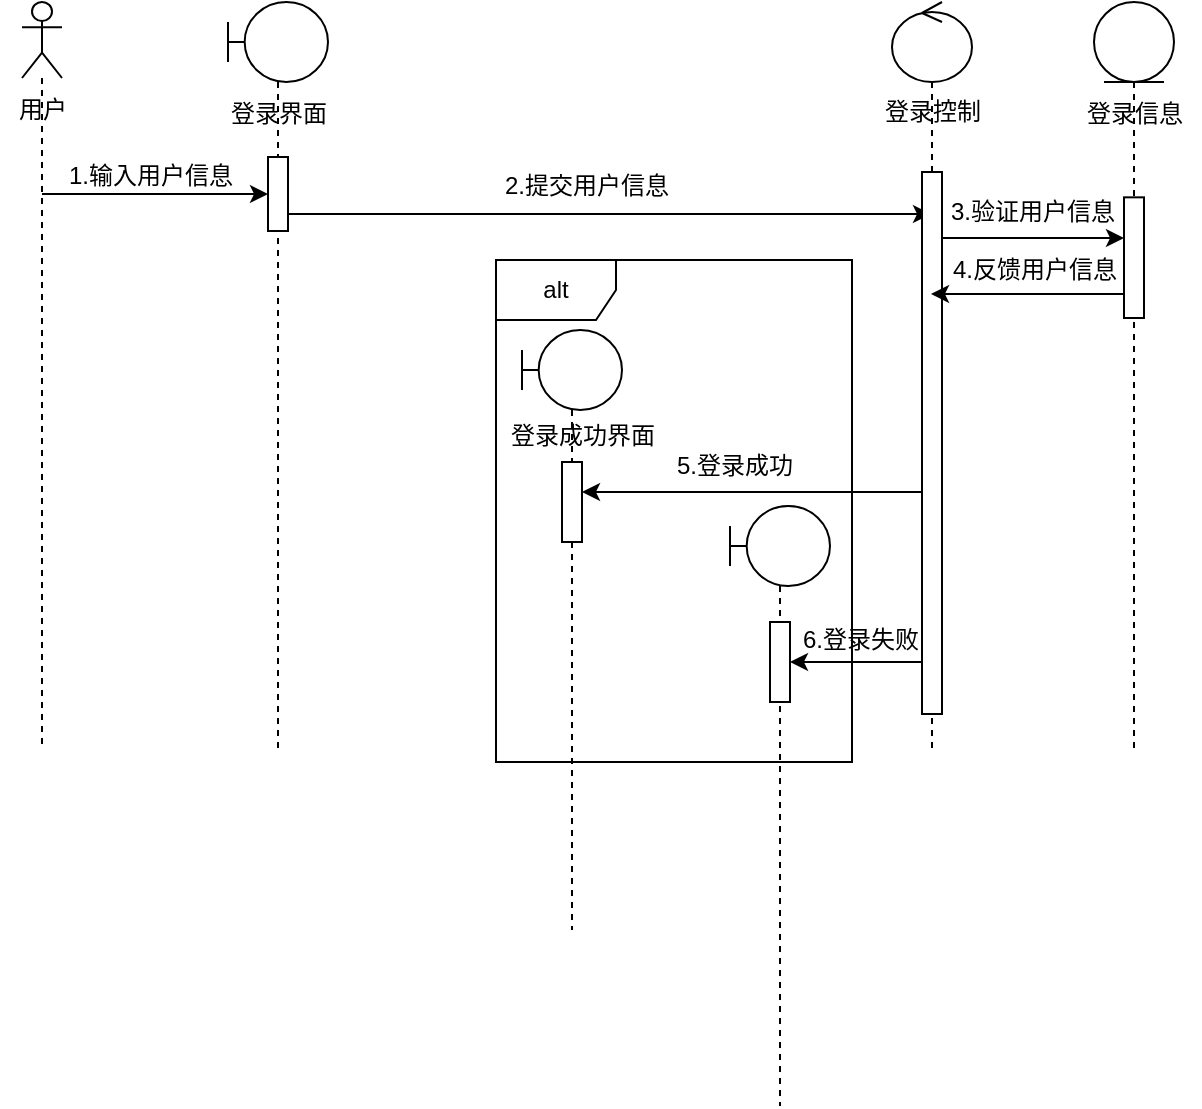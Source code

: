 <mxfile version="21.2.1" type="github" pages="5">
  <diagram name="用户登录" id="2YBvvXClWsGukQMizWep">
    <mxGraphModel dx="728" dy="478" grid="0" gridSize="10" guides="1" tooltips="1" connect="1" arrows="1" fold="1" page="1" pageScale="1" pageWidth="850" pageHeight="1100" math="0" shadow="0">
      <root>
        <mxCell id="0" />
        <mxCell id="1" parent="0" />
        <mxCell id="dIzSZJX7ksbKLv54Wyqz-13" style="edgeStyle=elbowEdgeStyle;rounded=0;orthogonalLoop=1;jettySize=auto;html=1;elbow=vertical;curved=0;" edge="1" parent="1" source="dIzSZJX7ksbKLv54Wyqz-2" target="dIzSZJX7ksbKLv54Wyqz-11">
          <mxGeometry relative="1" as="geometry">
            <mxPoint x="136.0" y="258.667" as="targetPoint" />
          </mxGeometry>
        </mxCell>
        <mxCell id="dIzSZJX7ksbKLv54Wyqz-2" value="" style="shape=umlLifeline;perimeter=lifelinePerimeter;whiteSpace=wrap;html=1;container=1;dropTarget=0;collapsible=0;recursiveResize=0;outlineConnect=0;portConstraint=eastwest;newEdgeStyle={&quot;edgeStyle&quot;:&quot;elbowEdgeStyle&quot;,&quot;elbow&quot;:&quot;vertical&quot;,&quot;curved&quot;:0,&quot;rounded&quot;:0};participant=umlActor;size=38;" vertex="1" parent="1">
          <mxGeometry x="69" y="151" width="20" height="374" as="geometry" />
        </mxCell>
        <mxCell id="dIzSZJX7ksbKLv54Wyqz-17" value="" style="edgeStyle=elbowEdgeStyle;rounded=0;orthogonalLoop=1;jettySize=auto;html=1;elbow=vertical;curved=0;" edge="1" parent="1">
          <mxGeometry relative="1" as="geometry">
            <mxPoint x="196.5" y="257" as="sourcePoint" />
            <mxPoint x="523.5" y="257" as="targetPoint" />
            <Array as="points">
              <mxPoint x="273" y="257" />
              <mxPoint x="231" y="246" />
            </Array>
          </mxGeometry>
        </mxCell>
        <mxCell id="dIzSZJX7ksbKLv54Wyqz-3" value="" style="shape=umlLifeline;perimeter=lifelinePerimeter;whiteSpace=wrap;html=1;container=1;dropTarget=0;collapsible=0;recursiveResize=0;outlineConnect=0;portConstraint=eastwest;newEdgeStyle={&quot;edgeStyle&quot;:&quot;elbowEdgeStyle&quot;,&quot;elbow&quot;:&quot;vertical&quot;,&quot;curved&quot;:0,&quot;rounded&quot;:0};participant=umlBoundary;" vertex="1" parent="1">
          <mxGeometry x="172" y="151" width="50" height="375" as="geometry" />
        </mxCell>
        <mxCell id="dIzSZJX7ksbKLv54Wyqz-11" value="" style="html=1;points=[];perimeter=orthogonalPerimeter;outlineConnect=0;targetShapes=umlLifeline;portConstraint=eastwest;newEdgeStyle={&quot;edgeStyle&quot;:&quot;elbowEdgeStyle&quot;,&quot;elbow&quot;:&quot;vertical&quot;,&quot;curved&quot;:0,&quot;rounded&quot;:0};" vertex="1" parent="dIzSZJX7ksbKLv54Wyqz-3">
          <mxGeometry x="20" y="77.5" width="10" height="37" as="geometry" />
        </mxCell>
        <mxCell id="dIzSZJX7ksbKLv54Wyqz-9" value="用户" style="text;html=1;align=center;verticalAlign=middle;resizable=0;points=[];autosize=1;strokeColor=none;fillColor=none;" vertex="1" parent="1">
          <mxGeometry x="58" y="192" width="42" height="26" as="geometry" />
        </mxCell>
        <mxCell id="dIzSZJX7ksbKLv54Wyqz-10" value="登录界面" style="text;html=1;align=center;verticalAlign=middle;resizable=0;points=[];autosize=1;strokeColor=none;fillColor=none;" vertex="1" parent="1">
          <mxGeometry x="164" y="194" width="66" height="26" as="geometry" />
        </mxCell>
        <mxCell id="dIzSZJX7ksbKLv54Wyqz-14" value="1.输入用户信息" style="text;html=1;align=center;verticalAlign=middle;resizable=0;points=[];autosize=1;strokeColor=none;fillColor=none;" vertex="1" parent="1">
          <mxGeometry x="83" y="225" width="100" height="26" as="geometry" />
        </mxCell>
        <mxCell id="dIzSZJX7ksbKLv54Wyqz-18" value="" style="shape=umlLifeline;perimeter=lifelinePerimeter;whiteSpace=wrap;html=1;container=1;dropTarget=0;collapsible=0;recursiveResize=0;outlineConnect=0;portConstraint=eastwest;newEdgeStyle={&quot;edgeStyle&quot;:&quot;elbowEdgeStyle&quot;,&quot;elbow&quot;:&quot;vertical&quot;,&quot;curved&quot;:0,&quot;rounded&quot;:0};participant=umlControl;" vertex="1" parent="1">
          <mxGeometry x="504" y="151" width="40" height="374" as="geometry" />
        </mxCell>
        <mxCell id="dIzSZJX7ksbKLv54Wyqz-22" value="" style="html=1;points=[];perimeter=orthogonalPerimeter;outlineConnect=0;targetShapes=umlLifeline;portConstraint=eastwest;newEdgeStyle={&quot;edgeStyle&quot;:&quot;elbowEdgeStyle&quot;,&quot;elbow&quot;:&quot;vertical&quot;,&quot;curved&quot;:0,&quot;rounded&quot;:0};" vertex="1" parent="dIzSZJX7ksbKLv54Wyqz-18">
          <mxGeometry x="15" y="85" width="10" height="271" as="geometry" />
        </mxCell>
        <mxCell id="dIzSZJX7ksbKLv54Wyqz-19" value="登录控制" style="text;html=1;align=center;verticalAlign=middle;resizable=0;points=[];autosize=1;strokeColor=none;fillColor=none;" vertex="1" parent="1">
          <mxGeometry x="491" y="193" width="66" height="26" as="geometry" />
        </mxCell>
        <mxCell id="dIzSZJX7ksbKLv54Wyqz-20" value="" style="shape=umlLifeline;perimeter=lifelinePerimeter;whiteSpace=wrap;html=1;container=1;dropTarget=0;collapsible=0;recursiveResize=0;outlineConnect=0;portConstraint=eastwest;newEdgeStyle={&quot;edgeStyle&quot;:&quot;elbowEdgeStyle&quot;,&quot;elbow&quot;:&quot;vertical&quot;,&quot;curved&quot;:0,&quot;rounded&quot;:0};participant=umlEntity;" vertex="1" parent="1">
          <mxGeometry x="605" y="151" width="40" height="373" as="geometry" />
        </mxCell>
        <mxCell id="dIzSZJX7ksbKLv54Wyqz-25" value="" style="html=1;points=[];perimeter=orthogonalPerimeter;outlineConnect=0;targetShapes=umlLifeline;portConstraint=eastwest;newEdgeStyle={&quot;edgeStyle&quot;:&quot;elbowEdgeStyle&quot;,&quot;elbow&quot;:&quot;vertical&quot;,&quot;curved&quot;:0,&quot;rounded&quot;:0};" vertex="1" parent="dIzSZJX7ksbKLv54Wyqz-20">
          <mxGeometry x="15" y="97.67" width="10" height="60.33" as="geometry" />
        </mxCell>
        <mxCell id="dIzSZJX7ksbKLv54Wyqz-21" value="登录信息" style="text;html=1;align=center;verticalAlign=middle;resizable=0;points=[];autosize=1;strokeColor=none;fillColor=none;" vertex="1" parent="1">
          <mxGeometry x="592" y="194" width="66" height="26" as="geometry" />
        </mxCell>
        <mxCell id="dIzSZJX7ksbKLv54Wyqz-23" value="alt" style="shape=umlFrame;whiteSpace=wrap;html=1;pointerEvents=0;" vertex="1" parent="1">
          <mxGeometry x="306" y="280" width="178" height="251" as="geometry" />
        </mxCell>
        <mxCell id="dIzSZJX7ksbKLv54Wyqz-24" style="edgeStyle=elbowEdgeStyle;rounded=0;orthogonalLoop=1;jettySize=auto;html=1;elbow=vertical;curved=0;" edge="1" parent="1" source="dIzSZJX7ksbKLv54Wyqz-22" target="dIzSZJX7ksbKLv54Wyqz-25">
          <mxGeometry relative="1" as="geometry">
            <mxPoint x="559.333" y="288.667" as="targetPoint" />
            <Array as="points">
              <mxPoint x="572" y="269" />
            </Array>
          </mxGeometry>
        </mxCell>
        <mxCell id="dIzSZJX7ksbKLv54Wyqz-26" value="3.验证用户信息" style="text;html=1;align=center;verticalAlign=middle;resizable=0;points=[];autosize=1;strokeColor=none;fillColor=none;" vertex="1" parent="1">
          <mxGeometry x="524" y="243" width="100" height="26" as="geometry" />
        </mxCell>
        <mxCell id="dIzSZJX7ksbKLv54Wyqz-27" style="edgeStyle=elbowEdgeStyle;rounded=0;orthogonalLoop=1;jettySize=auto;html=1;elbow=vertical;curved=0;" edge="1" parent="1">
          <mxGeometry relative="1" as="geometry">
            <mxPoint x="620" y="297" as="sourcePoint" />
            <mxPoint x="523.5" y="297" as="targetPoint" />
          </mxGeometry>
        </mxCell>
        <mxCell id="dIzSZJX7ksbKLv54Wyqz-28" value="4.反馈用户信息" style="text;html=1;align=center;verticalAlign=middle;resizable=0;points=[];autosize=1;strokeColor=none;fillColor=none;" vertex="1" parent="1">
          <mxGeometry x="525" y="272" width="100" height="26" as="geometry" />
        </mxCell>
        <mxCell id="dIzSZJX7ksbKLv54Wyqz-30" value="" style="shape=umlLifeline;perimeter=lifelinePerimeter;whiteSpace=wrap;html=1;container=1;dropTarget=0;collapsible=0;recursiveResize=0;outlineConnect=0;portConstraint=eastwest;newEdgeStyle={&quot;edgeStyle&quot;:&quot;elbowEdgeStyle&quot;,&quot;elbow&quot;:&quot;vertical&quot;,&quot;curved&quot;:0,&quot;rounded&quot;:0};participant=umlBoundary;" vertex="1" parent="1">
          <mxGeometry x="319" y="315" width="50" height="300" as="geometry" />
        </mxCell>
        <mxCell id="dIzSZJX7ksbKLv54Wyqz-33" value="" style="html=1;points=[];perimeter=orthogonalPerimeter;outlineConnect=0;targetShapes=umlLifeline;portConstraint=eastwest;newEdgeStyle={&quot;edgeStyle&quot;:&quot;elbowEdgeStyle&quot;,&quot;elbow&quot;:&quot;vertical&quot;,&quot;curved&quot;:0,&quot;rounded&quot;:0};" vertex="1" parent="dIzSZJX7ksbKLv54Wyqz-30">
          <mxGeometry x="20" y="66" width="10" height="40" as="geometry" />
        </mxCell>
        <mxCell id="dIzSZJX7ksbKLv54Wyqz-31" value="登录成功界面" style="text;html=1;align=center;verticalAlign=middle;resizable=0;points=[];autosize=1;strokeColor=none;fillColor=none;" vertex="1" parent="1">
          <mxGeometry x="304" y="355" width="90" height="26" as="geometry" />
        </mxCell>
        <mxCell id="dIzSZJX7ksbKLv54Wyqz-32" style="edgeStyle=elbowEdgeStyle;rounded=0;orthogonalLoop=1;jettySize=auto;html=1;elbow=vertical;curved=0;" edge="1" parent="1" source="dIzSZJX7ksbKLv54Wyqz-22" target="dIzSZJX7ksbKLv54Wyqz-33">
          <mxGeometry relative="1" as="geometry">
            <mxPoint x="358" y="411" as="targetPoint" />
            <Array as="points">
              <mxPoint x="426" y="396" />
            </Array>
          </mxGeometry>
        </mxCell>
        <mxCell id="dIzSZJX7ksbKLv54Wyqz-34" value="2.提交用户信息" style="text;html=1;align=center;verticalAlign=middle;resizable=0;points=[];autosize=1;strokeColor=none;fillColor=none;" vertex="1" parent="1">
          <mxGeometry x="301" y="230" width="100" height="26" as="geometry" />
        </mxCell>
        <mxCell id="dIzSZJX7ksbKLv54Wyqz-35" value="" style="shape=umlLifeline;perimeter=lifelinePerimeter;whiteSpace=wrap;html=1;container=1;dropTarget=0;collapsible=0;recursiveResize=0;outlineConnect=0;portConstraint=eastwest;newEdgeStyle={&quot;edgeStyle&quot;:&quot;elbowEdgeStyle&quot;,&quot;elbow&quot;:&quot;vertical&quot;,&quot;curved&quot;:0,&quot;rounded&quot;:0};participant=umlBoundary;" vertex="1" parent="1">
          <mxGeometry x="423" y="403" width="50" height="300" as="geometry" />
        </mxCell>
        <mxCell id="dIzSZJX7ksbKLv54Wyqz-38" value="" style="html=1;points=[];perimeter=orthogonalPerimeter;outlineConnect=0;targetShapes=umlLifeline;portConstraint=eastwest;newEdgeStyle={&quot;edgeStyle&quot;:&quot;elbowEdgeStyle&quot;,&quot;elbow&quot;:&quot;vertical&quot;,&quot;curved&quot;:0,&quot;rounded&quot;:0};" vertex="1" parent="dIzSZJX7ksbKLv54Wyqz-35">
          <mxGeometry x="20" y="58" width="10" height="40" as="geometry" />
        </mxCell>
        <mxCell id="dIzSZJX7ksbKLv54Wyqz-36" value="5.登录成功" style="text;html=1;align=center;verticalAlign=middle;resizable=0;points=[];autosize=1;strokeColor=none;fillColor=none;" vertex="1" parent="1">
          <mxGeometry x="387" y="370" width="76" height="26" as="geometry" />
        </mxCell>
        <mxCell id="dIzSZJX7ksbKLv54Wyqz-39" style="edgeStyle=elbowEdgeStyle;rounded=0;orthogonalLoop=1;jettySize=auto;html=1;elbow=vertical;curved=0;" edge="1" parent="1" source="dIzSZJX7ksbKLv54Wyqz-22" target="dIzSZJX7ksbKLv54Wyqz-38">
          <mxGeometry relative="1" as="geometry" />
        </mxCell>
        <mxCell id="dIzSZJX7ksbKLv54Wyqz-40" value="6.登录失败" style="text;html=1;align=center;verticalAlign=middle;resizable=0;points=[];autosize=1;strokeColor=none;fillColor=none;" vertex="1" parent="1">
          <mxGeometry x="450" y="457" width="76" height="26" as="geometry" />
        </mxCell>
      </root>
    </mxGraphModel>
  </diagram>
  <diagram id="r74ktP4XNTlOPUv48slo" name="添加楼宇">
    <mxGraphModel dx="728" dy="478" grid="0" gridSize="10" guides="1" tooltips="1" connect="1" arrows="1" fold="1" page="1" pageScale="1" pageWidth="827" pageHeight="1169" math="0" shadow="0">
      <root>
        <mxCell id="0" />
        <mxCell id="1" parent="0" />
        <mxCell id="aXJvkPrEjvBqc0e8Cwah-1" style="edgeStyle=elbowEdgeStyle;rounded=0;orthogonalLoop=1;jettySize=auto;html=1;elbow=vertical;curved=0;" edge="1" parent="1" source="aXJvkPrEjvBqc0e8Cwah-2" target="aXJvkPrEjvBqc0e8Cwah-5">
          <mxGeometry relative="1" as="geometry">
            <mxPoint x="136.0" y="258.667" as="targetPoint" />
          </mxGeometry>
        </mxCell>
        <mxCell id="aXJvkPrEjvBqc0e8Cwah-37" style="edgeStyle=elbowEdgeStyle;rounded=0;orthogonalLoop=1;jettySize=auto;html=1;elbow=vertical;curved=0;" edge="1" parent="1" source="aXJvkPrEjvBqc0e8Cwah-2" target="aXJvkPrEjvBqc0e8Cwah-30">
          <mxGeometry relative="1" as="geometry">
            <mxPoint x="248" y="305" as="targetPoint" />
            <Array as="points">
              <mxPoint x="219" y="305" />
            </Array>
          </mxGeometry>
        </mxCell>
        <mxCell id="aXJvkPrEjvBqc0e8Cwah-2" value="" style="shape=umlLifeline;perimeter=lifelinePerimeter;whiteSpace=wrap;html=1;container=1;dropTarget=0;collapsible=0;recursiveResize=0;outlineConnect=0;portConstraint=eastwest;newEdgeStyle={&quot;edgeStyle&quot;:&quot;elbowEdgeStyle&quot;,&quot;elbow&quot;:&quot;vertical&quot;,&quot;curved&quot;:0,&quot;rounded&quot;:0};participant=umlActor;size=38;" vertex="1" parent="1">
          <mxGeometry x="69" y="151" width="20" height="511" as="geometry" />
        </mxCell>
        <mxCell id="aXJvkPrEjvBqc0e8Cwah-4" value="" style="shape=umlLifeline;perimeter=lifelinePerimeter;whiteSpace=wrap;html=1;container=1;dropTarget=0;collapsible=0;recursiveResize=0;outlineConnect=0;portConstraint=eastwest;newEdgeStyle={&quot;edgeStyle&quot;:&quot;elbowEdgeStyle&quot;,&quot;elbow&quot;:&quot;vertical&quot;,&quot;curved&quot;:0,&quot;rounded&quot;:0};participant=umlBoundary;" vertex="1" parent="1">
          <mxGeometry x="147" y="151" width="50" height="472" as="geometry" />
        </mxCell>
        <mxCell id="aXJvkPrEjvBqc0e8Cwah-5" value="" style="html=1;points=[];perimeter=orthogonalPerimeter;outlineConnect=0;targetShapes=umlLifeline;portConstraint=eastwest;newEdgeStyle={&quot;edgeStyle&quot;:&quot;elbowEdgeStyle&quot;,&quot;elbow&quot;:&quot;vertical&quot;,&quot;curved&quot;:0,&quot;rounded&quot;:0};" vertex="1" parent="aXJvkPrEjvBqc0e8Cwah-4">
          <mxGeometry x="20" y="77.5" width="10" height="47.5" as="geometry" />
        </mxCell>
        <mxCell id="aXJvkPrEjvBqc0e8Cwah-6" value="管理员" style="text;html=1;align=center;verticalAlign=middle;resizable=0;points=[];autosize=1;strokeColor=none;fillColor=none;" vertex="1" parent="1">
          <mxGeometry x="52" y="192" width="54" height="26" as="geometry" />
        </mxCell>
        <mxCell id="aXJvkPrEjvBqc0e8Cwah-7" value="登录界面" style="text;html=1;align=center;verticalAlign=middle;resizable=0;points=[];autosize=1;strokeColor=none;fillColor=none;" vertex="1" parent="1">
          <mxGeometry x="139" y="194" width="66" height="26" as="geometry" />
        </mxCell>
        <mxCell id="aXJvkPrEjvBqc0e8Cwah-8" value="1.提交用户信息" style="text;html=1;align=center;verticalAlign=middle;resizable=0;points=[];autosize=1;strokeColor=none;fillColor=none;" vertex="1" parent="1">
          <mxGeometry x="74" y="225" width="100" height="26" as="geometry" />
        </mxCell>
        <mxCell id="aXJvkPrEjvBqc0e8Cwah-9" value="" style="shape=umlLifeline;perimeter=lifelinePerimeter;whiteSpace=wrap;html=1;container=1;dropTarget=0;collapsible=0;recursiveResize=0;outlineConnect=0;portConstraint=eastwest;newEdgeStyle={&quot;edgeStyle&quot;:&quot;elbowEdgeStyle&quot;,&quot;elbow&quot;:&quot;vertical&quot;,&quot;curved&quot;:0,&quot;rounded&quot;:0};participant=umlControl;" vertex="1" parent="1">
          <mxGeometry x="504" y="151" width="40" height="468" as="geometry" />
        </mxCell>
        <mxCell id="aXJvkPrEjvBqc0e8Cwah-10" value="" style="html=1;points=[];perimeter=orthogonalPerimeter;outlineConnect=0;targetShapes=umlLifeline;portConstraint=eastwest;newEdgeStyle={&quot;edgeStyle&quot;:&quot;elbowEdgeStyle&quot;,&quot;elbow&quot;:&quot;vertical&quot;,&quot;curved&quot;:0,&quot;rounded&quot;:0};" vertex="1" parent="aXJvkPrEjvBqc0e8Cwah-9">
          <mxGeometry x="15" y="115" width="10" height="340" as="geometry" />
        </mxCell>
        <mxCell id="aXJvkPrEjvBqc0e8Cwah-11" value="楼宇控制" style="text;html=1;align=center;verticalAlign=middle;resizable=0;points=[];autosize=1;strokeColor=none;fillColor=none;" vertex="1" parent="1">
          <mxGeometry x="491" y="193" width="66" height="26" as="geometry" />
        </mxCell>
        <mxCell id="aXJvkPrEjvBqc0e8Cwah-12" value="" style="shape=umlLifeline;perimeter=lifelinePerimeter;whiteSpace=wrap;html=1;container=1;dropTarget=0;collapsible=0;recursiveResize=0;outlineConnect=0;portConstraint=eastwest;newEdgeStyle={&quot;edgeStyle&quot;:&quot;elbowEdgeStyle&quot;,&quot;elbow&quot;:&quot;vertical&quot;,&quot;curved&quot;:0,&quot;rounded&quot;:0};participant=umlEntity;" vertex="1" parent="1">
          <mxGeometry x="605" y="151" width="40" height="472" as="geometry" />
        </mxCell>
        <mxCell id="aXJvkPrEjvBqc0e8Cwah-13" value="" style="html=1;points=[];perimeter=orthogonalPerimeter;outlineConnect=0;targetShapes=umlLifeline;portConstraint=eastwest;newEdgeStyle={&quot;edgeStyle&quot;:&quot;elbowEdgeStyle&quot;,&quot;elbow&quot;:&quot;vertical&quot;,&quot;curved&quot;:0,&quot;rounded&quot;:0};" vertex="1" parent="aXJvkPrEjvBqc0e8Cwah-12">
          <mxGeometry x="15" y="154" width="10" height="60.33" as="geometry" />
        </mxCell>
        <mxCell id="aXJvkPrEjvBqc0e8Cwah-14" value="楼宇信息" style="text;html=1;align=center;verticalAlign=middle;resizable=0;points=[];autosize=1;strokeColor=none;fillColor=none;" vertex="1" parent="1">
          <mxGeometry x="592" y="194" width="66" height="26" as="geometry" />
        </mxCell>
        <mxCell id="aXJvkPrEjvBqc0e8Cwah-15" value="alt" style="shape=umlFrame;whiteSpace=wrap;html=1;pointerEvents=0;" vertex="1" parent="1">
          <mxGeometry x="300" y="342" width="178" height="251" as="geometry" />
        </mxCell>
        <mxCell id="aXJvkPrEjvBqc0e8Cwah-16" style="edgeStyle=elbowEdgeStyle;rounded=0;orthogonalLoop=1;jettySize=auto;html=1;elbow=vertical;curved=0;" edge="1" parent="1" source="aXJvkPrEjvBqc0e8Cwah-10" target="aXJvkPrEjvBqc0e8Cwah-13">
          <mxGeometry relative="1" as="geometry">
            <mxPoint x="559.333" y="288.667" as="targetPoint" />
            <Array as="points">
              <mxPoint x="551" y="319" />
              <mxPoint x="572" y="269" />
            </Array>
          </mxGeometry>
        </mxCell>
        <mxCell id="aXJvkPrEjvBqc0e8Cwah-17" value="4.查看楼宇信息" style="text;html=1;align=center;verticalAlign=middle;resizable=0;points=[];autosize=1;strokeColor=none;fillColor=none;" vertex="1" parent="1">
          <mxGeometry x="524" y="293" width="100" height="26" as="geometry" />
        </mxCell>
        <mxCell id="aXJvkPrEjvBqc0e8Cwah-18" style="edgeStyle=elbowEdgeStyle;rounded=0;orthogonalLoop=1;jettySize=auto;html=1;elbow=vertical;curved=0;" edge="1" parent="1" target="aXJvkPrEjvBqc0e8Cwah-9">
          <mxGeometry relative="1" as="geometry">
            <mxPoint x="620" y="297" as="sourcePoint" />
            <mxPoint x="524" y="297" as="targetPoint" />
            <Array as="points">
              <mxPoint x="553" y="353" />
            </Array>
          </mxGeometry>
        </mxCell>
        <mxCell id="aXJvkPrEjvBqc0e8Cwah-19" value="5.反馈" style="text;html=1;align=center;verticalAlign=middle;resizable=0;points=[];autosize=1;strokeColor=none;fillColor=none;" vertex="1" parent="1">
          <mxGeometry x="548" y="328" width="52" height="26" as="geometry" />
        </mxCell>
        <mxCell id="aXJvkPrEjvBqc0e8Cwah-20" value="" style="shape=umlLifeline;perimeter=lifelinePerimeter;whiteSpace=wrap;html=1;container=1;dropTarget=0;collapsible=0;recursiveResize=0;outlineConnect=0;portConstraint=eastwest;newEdgeStyle={&quot;edgeStyle&quot;:&quot;elbowEdgeStyle&quot;,&quot;elbow&quot;:&quot;vertical&quot;,&quot;curved&quot;:0,&quot;rounded&quot;:0};participant=umlBoundary;" vertex="1" parent="1">
          <mxGeometry x="320" y="381" width="50" height="300" as="geometry" />
        </mxCell>
        <mxCell id="aXJvkPrEjvBqc0e8Cwah-21" value="" style="html=1;points=[];perimeter=orthogonalPerimeter;outlineConnect=0;targetShapes=umlLifeline;portConstraint=eastwest;newEdgeStyle={&quot;edgeStyle&quot;:&quot;elbowEdgeStyle&quot;,&quot;elbow&quot;:&quot;vertical&quot;,&quot;curved&quot;:0,&quot;rounded&quot;:0};" vertex="1" parent="aXJvkPrEjvBqc0e8Cwah-20">
          <mxGeometry x="20" y="66" width="10" height="40" as="geometry" />
        </mxCell>
        <mxCell id="aXJvkPrEjvBqc0e8Cwah-22" value="添加成功界面" style="text;html=1;align=center;verticalAlign=middle;resizable=0;points=[];autosize=1;strokeColor=none;fillColor=none;" vertex="1" parent="1">
          <mxGeometry x="300" y="419" width="90" height="26" as="geometry" />
        </mxCell>
        <mxCell id="aXJvkPrEjvBqc0e8Cwah-23" style="edgeStyle=elbowEdgeStyle;rounded=0;orthogonalLoop=1;jettySize=auto;html=1;elbow=vertical;curved=0;" edge="1" parent="1" source="aXJvkPrEjvBqc0e8Cwah-10" target="aXJvkPrEjvBqc0e8Cwah-21">
          <mxGeometry relative="1" as="geometry">
            <mxPoint x="358" y="411" as="targetPoint" />
            <Array as="points">
              <mxPoint x="443" y="454" />
              <mxPoint x="456" y="423" />
              <mxPoint x="426" y="396" />
            </Array>
          </mxGeometry>
        </mxCell>
        <mxCell id="aXJvkPrEjvBqc0e8Cwah-25" value="" style="shape=umlLifeline;perimeter=lifelinePerimeter;whiteSpace=wrap;html=1;container=1;dropTarget=0;collapsible=0;recursiveResize=0;outlineConnect=0;portConstraint=eastwest;newEdgeStyle={&quot;edgeStyle&quot;:&quot;elbowEdgeStyle&quot;,&quot;elbow&quot;:&quot;vertical&quot;,&quot;curved&quot;:0,&quot;rounded&quot;:0};participant=umlBoundary;" vertex="1" parent="1">
          <mxGeometry x="411" y="457" width="50" height="300" as="geometry" />
        </mxCell>
        <mxCell id="aXJvkPrEjvBqc0e8Cwah-26" value="" style="html=1;points=[];perimeter=orthogonalPerimeter;outlineConnect=0;targetShapes=umlLifeline;portConstraint=eastwest;newEdgeStyle={&quot;edgeStyle&quot;:&quot;elbowEdgeStyle&quot;,&quot;elbow&quot;:&quot;vertical&quot;,&quot;curved&quot;:0,&quot;rounded&quot;:0};" vertex="1" parent="aXJvkPrEjvBqc0e8Cwah-25">
          <mxGeometry x="20" y="88" width="10" height="40" as="geometry" />
        </mxCell>
        <mxCell id="aXJvkPrEjvBqc0e8Cwah-27" value="6.添加成功" style="text;html=1;align=center;verticalAlign=middle;resizable=0;points=[];autosize=1;strokeColor=none;fillColor=none;" vertex="1" parent="1">
          <mxGeometry x="385" y="431" width="76" height="26" as="geometry" />
        </mxCell>
        <mxCell id="aXJvkPrEjvBqc0e8Cwah-28" style="edgeStyle=elbowEdgeStyle;rounded=0;orthogonalLoop=1;jettySize=auto;html=1;elbow=vertical;curved=0;" edge="1" parent="1" source="aXJvkPrEjvBqc0e8Cwah-10" target="aXJvkPrEjvBqc0e8Cwah-26">
          <mxGeometry relative="1" as="geometry" />
        </mxCell>
        <mxCell id="aXJvkPrEjvBqc0e8Cwah-29" value="7.添加失败" style="text;html=1;align=center;verticalAlign=middle;resizable=0;points=[];autosize=1;strokeColor=none;fillColor=none;" vertex="1" parent="1">
          <mxGeometry x="437" y="536" width="76" height="26" as="geometry" />
        </mxCell>
        <mxCell id="aXJvkPrEjvBqc0e8Cwah-30" value="" style="shape=umlLifeline;perimeter=lifelinePerimeter;whiteSpace=wrap;html=1;container=1;dropTarget=0;collapsible=0;recursiveResize=0;outlineConnect=0;portConstraint=eastwest;newEdgeStyle={&quot;edgeStyle&quot;:&quot;elbowEdgeStyle&quot;,&quot;elbow&quot;:&quot;vertical&quot;,&quot;curved&quot;:0,&quot;rounded&quot;:0};participant=umlBoundary;" vertex="1" parent="1">
          <mxGeometry x="231" y="151" width="50" height="438" as="geometry" />
        </mxCell>
        <mxCell id="aXJvkPrEjvBqc0e8Cwah-32" value="" style="html=1;points=[];perimeter=orthogonalPerimeter;outlineConnect=0;targetShapes=umlLifeline;portConstraint=eastwest;newEdgeStyle={&quot;edgeStyle&quot;:&quot;elbowEdgeStyle&quot;,&quot;elbow&quot;:&quot;vertical&quot;,&quot;curved&quot;:0,&quot;rounded&quot;:0};" vertex="1" parent="aXJvkPrEjvBqc0e8Cwah-30">
          <mxGeometry x="20" y="94" width="10" height="80" as="geometry" />
        </mxCell>
        <mxCell id="aXJvkPrEjvBqc0e8Cwah-31" value="楼宇管理界面" style="text;html=1;align=center;verticalAlign=middle;resizable=0;points=[];autosize=1;strokeColor=none;fillColor=none;" vertex="1" parent="1">
          <mxGeometry x="212" y="193" width="90" height="26" as="geometry" />
        </mxCell>
        <mxCell id="aXJvkPrEjvBqc0e8Cwah-35" style="edgeStyle=elbowEdgeStyle;rounded=0;orthogonalLoop=1;jettySize=auto;html=1;elbow=vertical;curved=0;" edge="1" parent="1" source="aXJvkPrEjvBqc0e8Cwah-5" target="aXJvkPrEjvBqc0e8Cwah-32">
          <mxGeometry relative="1" as="geometry">
            <mxPoint x="224.667" y="256.667" as="targetPoint" />
            <Array as="points">
              <mxPoint x="198" y="267" />
              <mxPoint x="244" y="257" />
            </Array>
          </mxGeometry>
        </mxCell>
        <mxCell id="aXJvkPrEjvBqc0e8Cwah-36" value="2.反馈" style="text;html=1;align=center;verticalAlign=middle;resizable=0;points=[];autosize=1;strokeColor=none;fillColor=none;" vertex="1" parent="1">
          <mxGeometry x="182" y="242" width="52" height="26" as="geometry" />
        </mxCell>
        <mxCell id="aXJvkPrEjvBqc0e8Cwah-38" value="3.提交楼宇编号、所属区域" style="text;html=1;align=center;verticalAlign=middle;resizable=0;points=[];autosize=1;strokeColor=none;fillColor=none;" vertex="1" parent="1">
          <mxGeometry x="75" y="274" width="160" height="26" as="geometry" />
        </mxCell>
        <mxCell id="aXJvkPrEjvBqc0e8Cwah-40" style="edgeStyle=elbowEdgeStyle;rounded=0;orthogonalLoop=1;jettySize=auto;html=1;elbow=vertical;curved=0;" edge="1" parent="1" source="aXJvkPrEjvBqc0e8Cwah-32" target="aXJvkPrEjvBqc0e8Cwah-9">
          <mxGeometry relative="1" as="geometry" />
        </mxCell>
        <mxCell id="aXJvkPrEjvBqc0e8Cwah-41" value="4.验证楼宇编号、所属区域" style="text;html=1;align=center;verticalAlign=middle;resizable=0;points=[];autosize=1;strokeColor=none;fillColor=none;" vertex="1" parent="1">
          <mxGeometry x="297" y="258" width="160" height="26" as="geometry" />
        </mxCell>
        <mxCell id="aXJvkPrEjvBqc0e8Cwah-42" value="添加失败界面" style="text;html=1;align=center;verticalAlign=middle;resizable=0;points=[];autosize=1;strokeColor=none;fillColor=none;" vertex="1" parent="1">
          <mxGeometry x="391" y="501" width="90" height="26" as="geometry" />
        </mxCell>
      </root>
    </mxGraphModel>
  </diagram>
  <diagram id="0uellCegzRLGtnjCNyuI" name="修改房屋">
    <mxGraphModel dx="728" dy="478" grid="0" gridSize="10" guides="1" tooltips="1" connect="1" arrows="1" fold="1" page="1" pageScale="1" pageWidth="827" pageHeight="1169" math="0" shadow="0">
      <root>
        <mxCell id="0" />
        <mxCell id="1" parent="0" />
        <mxCell id="pNH9IBeTjUvFVsi0zGZV-1" style="edgeStyle=elbowEdgeStyle;rounded=0;orthogonalLoop=1;jettySize=auto;html=1;elbow=vertical;curved=0;" edge="1" parent="1" source="pNH9IBeTjUvFVsi0zGZV-3" target="pNH9IBeTjUvFVsi0zGZV-5">
          <mxGeometry relative="1" as="geometry">
            <mxPoint x="136.0" y="258.667" as="targetPoint" />
          </mxGeometry>
        </mxCell>
        <mxCell id="pNH9IBeTjUvFVsi0zGZV-2" style="edgeStyle=elbowEdgeStyle;rounded=0;orthogonalLoop=1;jettySize=auto;html=1;elbow=vertical;curved=0;" edge="1" parent="1" source="pNH9IBeTjUvFVsi0zGZV-3" target="pNH9IBeTjUvFVsi0zGZV-29">
          <mxGeometry relative="1" as="geometry">
            <mxPoint x="248" y="305" as="targetPoint" />
            <Array as="points">
              <mxPoint x="219" y="305" />
            </Array>
          </mxGeometry>
        </mxCell>
        <mxCell id="pNH9IBeTjUvFVsi0zGZV-3" value="" style="shape=umlLifeline;perimeter=lifelinePerimeter;whiteSpace=wrap;html=1;container=1;dropTarget=0;collapsible=0;recursiveResize=0;outlineConnect=0;portConstraint=eastwest;newEdgeStyle={&quot;edgeStyle&quot;:&quot;elbowEdgeStyle&quot;,&quot;elbow&quot;:&quot;vertical&quot;,&quot;curved&quot;:0,&quot;rounded&quot;:0};participant=umlActor;size=38;" vertex="1" parent="1">
          <mxGeometry x="69" y="151" width="20" height="511" as="geometry" />
        </mxCell>
        <mxCell id="pNH9IBeTjUvFVsi0zGZV-4" value="" style="shape=umlLifeline;perimeter=lifelinePerimeter;whiteSpace=wrap;html=1;container=1;dropTarget=0;collapsible=0;recursiveResize=0;outlineConnect=0;portConstraint=eastwest;newEdgeStyle={&quot;edgeStyle&quot;:&quot;elbowEdgeStyle&quot;,&quot;elbow&quot;:&quot;vertical&quot;,&quot;curved&quot;:0,&quot;rounded&quot;:0};participant=umlBoundary;" vertex="1" parent="1">
          <mxGeometry x="147" y="151" width="50" height="472" as="geometry" />
        </mxCell>
        <mxCell id="pNH9IBeTjUvFVsi0zGZV-5" value="" style="html=1;points=[];perimeter=orthogonalPerimeter;outlineConnect=0;targetShapes=umlLifeline;portConstraint=eastwest;newEdgeStyle={&quot;edgeStyle&quot;:&quot;elbowEdgeStyle&quot;,&quot;elbow&quot;:&quot;vertical&quot;,&quot;curved&quot;:0,&quot;rounded&quot;:0};" vertex="1" parent="pNH9IBeTjUvFVsi0zGZV-4">
          <mxGeometry x="20" y="77.5" width="10" height="47.5" as="geometry" />
        </mxCell>
        <mxCell id="pNH9IBeTjUvFVsi0zGZV-6" value="管理员" style="text;html=1;align=center;verticalAlign=middle;resizable=0;points=[];autosize=1;strokeColor=none;fillColor=none;" vertex="1" parent="1">
          <mxGeometry x="52" y="192" width="54" height="26" as="geometry" />
        </mxCell>
        <mxCell id="pNH9IBeTjUvFVsi0zGZV-7" value="登录界面" style="text;html=1;align=center;verticalAlign=middle;resizable=0;points=[];autosize=1;strokeColor=none;fillColor=none;" vertex="1" parent="1">
          <mxGeometry x="139" y="194" width="66" height="26" as="geometry" />
        </mxCell>
        <mxCell id="pNH9IBeTjUvFVsi0zGZV-8" value="1.提交用户信息" style="text;html=1;align=center;verticalAlign=middle;resizable=0;points=[];autosize=1;strokeColor=none;fillColor=none;" vertex="1" parent="1">
          <mxGeometry x="74" y="225" width="100" height="26" as="geometry" />
        </mxCell>
        <mxCell id="pNH9IBeTjUvFVsi0zGZV-9" value="" style="shape=umlLifeline;perimeter=lifelinePerimeter;whiteSpace=wrap;html=1;container=1;dropTarget=0;collapsible=0;recursiveResize=0;outlineConnect=0;portConstraint=eastwest;newEdgeStyle={&quot;edgeStyle&quot;:&quot;elbowEdgeStyle&quot;,&quot;elbow&quot;:&quot;vertical&quot;,&quot;curved&quot;:0,&quot;rounded&quot;:0};participant=umlControl;" vertex="1" parent="1">
          <mxGeometry x="504" y="151" width="40" height="509" as="geometry" />
        </mxCell>
        <mxCell id="pNH9IBeTjUvFVsi0zGZV-10" value="" style="html=1;points=[];perimeter=orthogonalPerimeter;outlineConnect=0;targetShapes=umlLifeline;portConstraint=eastwest;newEdgeStyle={&quot;edgeStyle&quot;:&quot;elbowEdgeStyle&quot;,&quot;elbow&quot;:&quot;vertical&quot;,&quot;curved&quot;:0,&quot;rounded&quot;:0};" vertex="1" parent="pNH9IBeTjUvFVsi0zGZV-9">
          <mxGeometry x="15" y="115" width="10" height="323" as="geometry" />
        </mxCell>
        <mxCell id="pNH9IBeTjUvFVsi0zGZV-11" value="房屋控制" style="text;html=1;align=center;verticalAlign=middle;resizable=0;points=[];autosize=1;strokeColor=none;fillColor=none;" vertex="1" parent="1">
          <mxGeometry x="491" y="193" width="66" height="26" as="geometry" />
        </mxCell>
        <mxCell id="pNH9IBeTjUvFVsi0zGZV-12" value="" style="shape=umlLifeline;perimeter=lifelinePerimeter;whiteSpace=wrap;html=1;container=1;dropTarget=0;collapsible=0;recursiveResize=0;outlineConnect=0;portConstraint=eastwest;newEdgeStyle={&quot;edgeStyle&quot;:&quot;elbowEdgeStyle&quot;,&quot;elbow&quot;:&quot;vertical&quot;,&quot;curved&quot;:0,&quot;rounded&quot;:0};participant=umlEntity;" vertex="1" parent="1">
          <mxGeometry x="605" y="151" width="40" height="505" as="geometry" />
        </mxCell>
        <mxCell id="pNH9IBeTjUvFVsi0zGZV-13" value="" style="html=1;points=[];perimeter=orthogonalPerimeter;outlineConnect=0;targetShapes=umlLifeline;portConstraint=eastwest;newEdgeStyle={&quot;edgeStyle&quot;:&quot;elbowEdgeStyle&quot;,&quot;elbow&quot;:&quot;vertical&quot;,&quot;curved&quot;:0,&quot;rounded&quot;:0};" vertex="1" parent="pNH9IBeTjUvFVsi0zGZV-12">
          <mxGeometry x="15" y="154" width="10" height="60.33" as="geometry" />
        </mxCell>
        <mxCell id="pNH9IBeTjUvFVsi0zGZV-14" value="房屋信息" style="text;html=1;align=center;verticalAlign=middle;resizable=0;points=[];autosize=1;strokeColor=none;fillColor=none;" vertex="1" parent="1">
          <mxGeometry x="592" y="194" width="66" height="26" as="geometry" />
        </mxCell>
        <mxCell id="pNH9IBeTjUvFVsi0zGZV-15" value="alt" style="shape=umlFrame;whiteSpace=wrap;html=1;pointerEvents=0;" vertex="1" parent="1">
          <mxGeometry x="300" y="342" width="178" height="251" as="geometry" />
        </mxCell>
        <mxCell id="pNH9IBeTjUvFVsi0zGZV-16" style="edgeStyle=elbowEdgeStyle;rounded=0;orthogonalLoop=1;jettySize=auto;html=1;elbow=vertical;curved=0;" edge="1" parent="1" source="pNH9IBeTjUvFVsi0zGZV-10" target="pNH9IBeTjUvFVsi0zGZV-13">
          <mxGeometry relative="1" as="geometry">
            <mxPoint x="559.333" y="288.667" as="targetPoint" />
            <Array as="points">
              <mxPoint x="551" y="319" />
              <mxPoint x="572" y="269" />
            </Array>
          </mxGeometry>
        </mxCell>
        <mxCell id="pNH9IBeTjUvFVsi0zGZV-17" value="4.查看房屋信息" style="text;html=1;align=center;verticalAlign=middle;resizable=0;points=[];autosize=1;strokeColor=none;fillColor=none;" vertex="1" parent="1">
          <mxGeometry x="524" y="293" width="100" height="26" as="geometry" />
        </mxCell>
        <mxCell id="pNH9IBeTjUvFVsi0zGZV-18" style="edgeStyle=elbowEdgeStyle;rounded=0;orthogonalLoop=1;jettySize=auto;html=1;elbow=vertical;curved=0;" edge="1" parent="1" target="pNH9IBeTjUvFVsi0zGZV-9">
          <mxGeometry relative="1" as="geometry">
            <mxPoint x="620" y="297" as="sourcePoint" />
            <mxPoint x="524" y="297" as="targetPoint" />
            <Array as="points">
              <mxPoint x="553" y="353" />
            </Array>
          </mxGeometry>
        </mxCell>
        <mxCell id="pNH9IBeTjUvFVsi0zGZV-19" value="5.反馈" style="text;html=1;align=center;verticalAlign=middle;resizable=0;points=[];autosize=1;strokeColor=none;fillColor=none;" vertex="1" parent="1">
          <mxGeometry x="548" y="328" width="52" height="26" as="geometry" />
        </mxCell>
        <mxCell id="pNH9IBeTjUvFVsi0zGZV-20" value="" style="shape=umlLifeline;perimeter=lifelinePerimeter;whiteSpace=wrap;html=1;container=1;dropTarget=0;collapsible=0;recursiveResize=0;outlineConnect=0;portConstraint=eastwest;newEdgeStyle={&quot;edgeStyle&quot;:&quot;elbowEdgeStyle&quot;,&quot;elbow&quot;:&quot;vertical&quot;,&quot;curved&quot;:0,&quot;rounded&quot;:0};participant=umlBoundary;" vertex="1" parent="1">
          <mxGeometry x="320" y="381" width="50" height="300" as="geometry" />
        </mxCell>
        <mxCell id="pNH9IBeTjUvFVsi0zGZV-21" value="" style="html=1;points=[];perimeter=orthogonalPerimeter;outlineConnect=0;targetShapes=umlLifeline;portConstraint=eastwest;newEdgeStyle={&quot;edgeStyle&quot;:&quot;elbowEdgeStyle&quot;,&quot;elbow&quot;:&quot;vertical&quot;,&quot;curved&quot;:0,&quot;rounded&quot;:0};" vertex="1" parent="pNH9IBeTjUvFVsi0zGZV-20">
          <mxGeometry x="20" y="66" width="10" height="40" as="geometry" />
        </mxCell>
        <mxCell id="pNH9IBeTjUvFVsi0zGZV-22" value="修改成功界面" style="text;html=1;align=center;verticalAlign=middle;resizable=0;points=[];autosize=1;strokeColor=none;fillColor=none;" vertex="1" parent="1">
          <mxGeometry x="300" y="419" width="90" height="26" as="geometry" />
        </mxCell>
        <mxCell id="pNH9IBeTjUvFVsi0zGZV-23" style="edgeStyle=elbowEdgeStyle;rounded=0;orthogonalLoop=1;jettySize=auto;html=1;elbow=vertical;curved=0;" edge="1" parent="1" source="pNH9IBeTjUvFVsi0zGZV-10" target="pNH9IBeTjUvFVsi0zGZV-21">
          <mxGeometry relative="1" as="geometry">
            <mxPoint x="358" y="411" as="targetPoint" />
            <Array as="points">
              <mxPoint x="443" y="454" />
              <mxPoint x="456" y="423" />
              <mxPoint x="426" y="396" />
            </Array>
          </mxGeometry>
        </mxCell>
        <mxCell id="pNH9IBeTjUvFVsi0zGZV-24" value="" style="shape=umlLifeline;perimeter=lifelinePerimeter;whiteSpace=wrap;html=1;container=1;dropTarget=0;collapsible=0;recursiveResize=0;outlineConnect=0;portConstraint=eastwest;newEdgeStyle={&quot;edgeStyle&quot;:&quot;elbowEdgeStyle&quot;,&quot;elbow&quot;:&quot;vertical&quot;,&quot;curved&quot;:0,&quot;rounded&quot;:0};participant=umlBoundary;" vertex="1" parent="1">
          <mxGeometry x="411" y="457" width="50" height="300" as="geometry" />
        </mxCell>
        <mxCell id="pNH9IBeTjUvFVsi0zGZV-25" value="" style="html=1;points=[];perimeter=orthogonalPerimeter;outlineConnect=0;targetShapes=umlLifeline;portConstraint=eastwest;newEdgeStyle={&quot;edgeStyle&quot;:&quot;elbowEdgeStyle&quot;,&quot;elbow&quot;:&quot;vertical&quot;,&quot;curved&quot;:0,&quot;rounded&quot;:0};" vertex="1" parent="pNH9IBeTjUvFVsi0zGZV-24">
          <mxGeometry x="20" y="88" width="10" height="40" as="geometry" />
        </mxCell>
        <mxCell id="pNH9IBeTjUvFVsi0zGZV-26" value="6.修改成功" style="text;html=1;align=center;verticalAlign=middle;resizable=0;points=[];autosize=1;strokeColor=none;fillColor=none;" vertex="1" parent="1">
          <mxGeometry x="385" y="431" width="76" height="26" as="geometry" />
        </mxCell>
        <mxCell id="pNH9IBeTjUvFVsi0zGZV-27" style="edgeStyle=elbowEdgeStyle;rounded=0;orthogonalLoop=1;jettySize=auto;html=1;elbow=vertical;curved=0;" edge="1" parent="1" source="pNH9IBeTjUvFVsi0zGZV-10" target="pNH9IBeTjUvFVsi0zGZV-25">
          <mxGeometry relative="1" as="geometry" />
        </mxCell>
        <mxCell id="pNH9IBeTjUvFVsi0zGZV-28" value="7.修改失败" style="text;html=1;align=center;verticalAlign=middle;resizable=0;points=[];autosize=1;strokeColor=none;fillColor=none;" vertex="1" parent="1">
          <mxGeometry x="437" y="536" width="76" height="26" as="geometry" />
        </mxCell>
        <mxCell id="pNH9IBeTjUvFVsi0zGZV-29" value="" style="shape=umlLifeline;perimeter=lifelinePerimeter;whiteSpace=wrap;html=1;container=1;dropTarget=0;collapsible=0;recursiveResize=0;outlineConnect=0;portConstraint=eastwest;newEdgeStyle={&quot;edgeStyle&quot;:&quot;elbowEdgeStyle&quot;,&quot;elbow&quot;:&quot;vertical&quot;,&quot;curved&quot;:0,&quot;rounded&quot;:0};participant=umlBoundary;" vertex="1" parent="1">
          <mxGeometry x="231" y="151" width="50" height="483" as="geometry" />
        </mxCell>
        <mxCell id="pNH9IBeTjUvFVsi0zGZV-30" value="" style="html=1;points=[];perimeter=orthogonalPerimeter;outlineConnect=0;targetShapes=umlLifeline;portConstraint=eastwest;newEdgeStyle={&quot;edgeStyle&quot;:&quot;elbowEdgeStyle&quot;,&quot;elbow&quot;:&quot;vertical&quot;,&quot;curved&quot;:0,&quot;rounded&quot;:0};" vertex="1" parent="pNH9IBeTjUvFVsi0zGZV-29">
          <mxGeometry x="20" y="94" width="10" height="80" as="geometry" />
        </mxCell>
        <mxCell id="pNH9IBeTjUvFVsi0zGZV-31" value="房屋管理界面" style="text;html=1;align=center;verticalAlign=middle;resizable=0;points=[];autosize=1;strokeColor=none;fillColor=none;" vertex="1" parent="1">
          <mxGeometry x="212" y="193" width="90" height="26" as="geometry" />
        </mxCell>
        <mxCell id="pNH9IBeTjUvFVsi0zGZV-32" style="edgeStyle=elbowEdgeStyle;rounded=0;orthogonalLoop=1;jettySize=auto;html=1;elbow=vertical;curved=0;" edge="1" parent="1" source="pNH9IBeTjUvFVsi0zGZV-5" target="pNH9IBeTjUvFVsi0zGZV-30">
          <mxGeometry relative="1" as="geometry">
            <mxPoint x="224.667" y="256.667" as="targetPoint" />
            <Array as="points">
              <mxPoint x="198" y="267" />
              <mxPoint x="244" y="257" />
            </Array>
          </mxGeometry>
        </mxCell>
        <mxCell id="pNH9IBeTjUvFVsi0zGZV-33" value="2.反馈" style="text;html=1;align=center;verticalAlign=middle;resizable=0;points=[];autosize=1;strokeColor=none;fillColor=none;" vertex="1" parent="1">
          <mxGeometry x="182" y="242" width="52" height="26" as="geometry" />
        </mxCell>
        <mxCell id="pNH9IBeTjUvFVsi0zGZV-34" value="3.提交房屋编号、房屋面积等信息" style="text;html=1;align=center;verticalAlign=middle;resizable=0;points=[];autosize=1;strokeColor=none;fillColor=none;" vertex="1" parent="1">
          <mxGeometry x="71" y="274" width="196" height="26" as="geometry" />
        </mxCell>
        <mxCell id="pNH9IBeTjUvFVsi0zGZV-35" style="edgeStyle=elbowEdgeStyle;rounded=0;orthogonalLoop=1;jettySize=auto;html=1;elbow=vertical;curved=0;" edge="1" parent="1" source="pNH9IBeTjUvFVsi0zGZV-30" target="pNH9IBeTjUvFVsi0zGZV-9">
          <mxGeometry relative="1" as="geometry" />
        </mxCell>
        <mxCell id="pNH9IBeTjUvFVsi0zGZV-36" value="4.验证房屋编号、房屋面积等信息" style="text;html=1;align=center;verticalAlign=middle;resizable=0;points=[];autosize=1;strokeColor=none;fillColor=none;" vertex="1" parent="1">
          <mxGeometry x="279" y="258" width="196" height="26" as="geometry" />
        </mxCell>
        <mxCell id="pNH9IBeTjUvFVsi0zGZV-37" value="修改失败界面" style="text;html=1;align=center;verticalAlign=middle;resizable=0;points=[];autosize=1;strokeColor=none;fillColor=none;" vertex="1" parent="1">
          <mxGeometry x="391" y="501" width="90" height="26" as="geometry" />
        </mxCell>
      </root>
    </mxGraphModel>
  </diagram>
  <diagram id="vImFWoRz39bLlPQzUtVK" name="初始化物业费">
    <mxGraphModel dx="728" dy="478" grid="0" gridSize="10" guides="1" tooltips="1" connect="1" arrows="1" fold="1" page="1" pageScale="1" pageWidth="827" pageHeight="1169" math="0" shadow="0">
      <root>
        <mxCell id="0" />
        <mxCell id="1" parent="0" />
        <mxCell id="HltK3oIKY7o7NIdPr0pC-1" style="edgeStyle=elbowEdgeStyle;rounded=0;orthogonalLoop=1;jettySize=auto;html=1;elbow=vertical;curved=0;" edge="1" parent="1" source="HltK3oIKY7o7NIdPr0pC-3" target="HltK3oIKY7o7NIdPr0pC-5">
          <mxGeometry relative="1" as="geometry">
            <mxPoint x="136.0" y="258.667" as="targetPoint" />
          </mxGeometry>
        </mxCell>
        <mxCell id="HltK3oIKY7o7NIdPr0pC-2" style="edgeStyle=elbowEdgeStyle;rounded=0;orthogonalLoop=1;jettySize=auto;html=1;elbow=vertical;curved=0;" edge="1" parent="1" source="HltK3oIKY7o7NIdPr0pC-3" target="HltK3oIKY7o7NIdPr0pC-29">
          <mxGeometry relative="1" as="geometry">
            <mxPoint x="248" y="305" as="targetPoint" />
            <Array as="points">
              <mxPoint x="219" y="305" />
            </Array>
          </mxGeometry>
        </mxCell>
        <mxCell id="HltK3oIKY7o7NIdPr0pC-3" value="" style="shape=umlLifeline;perimeter=lifelinePerimeter;whiteSpace=wrap;html=1;container=1;dropTarget=0;collapsible=0;recursiveResize=0;outlineConnect=0;portConstraint=eastwest;newEdgeStyle={&quot;edgeStyle&quot;:&quot;elbowEdgeStyle&quot;,&quot;elbow&quot;:&quot;vertical&quot;,&quot;curved&quot;:0,&quot;rounded&quot;:0};participant=umlActor;size=38;" vertex="1" parent="1">
          <mxGeometry x="69" y="151" width="20" height="511" as="geometry" />
        </mxCell>
        <mxCell id="HltK3oIKY7o7NIdPr0pC-4" value="" style="shape=umlLifeline;perimeter=lifelinePerimeter;whiteSpace=wrap;html=1;container=1;dropTarget=0;collapsible=0;recursiveResize=0;outlineConnect=0;portConstraint=eastwest;newEdgeStyle={&quot;edgeStyle&quot;:&quot;elbowEdgeStyle&quot;,&quot;elbow&quot;:&quot;vertical&quot;,&quot;curved&quot;:0,&quot;rounded&quot;:0};participant=umlBoundary;" vertex="1" parent="1">
          <mxGeometry x="147" y="151" width="50" height="472" as="geometry" />
        </mxCell>
        <mxCell id="HltK3oIKY7o7NIdPr0pC-5" value="" style="html=1;points=[];perimeter=orthogonalPerimeter;outlineConnect=0;targetShapes=umlLifeline;portConstraint=eastwest;newEdgeStyle={&quot;edgeStyle&quot;:&quot;elbowEdgeStyle&quot;,&quot;elbow&quot;:&quot;vertical&quot;,&quot;curved&quot;:0,&quot;rounded&quot;:0};" vertex="1" parent="HltK3oIKY7o7NIdPr0pC-4">
          <mxGeometry x="20" y="77.5" width="10" height="47.5" as="geometry" />
        </mxCell>
        <mxCell id="HltK3oIKY7o7NIdPr0pC-6" value="管理员" style="text;html=1;align=center;verticalAlign=middle;resizable=0;points=[];autosize=1;strokeColor=none;fillColor=none;" vertex="1" parent="1">
          <mxGeometry x="52" y="192" width="54" height="26" as="geometry" />
        </mxCell>
        <mxCell id="HltK3oIKY7o7NIdPr0pC-7" value="登录界面" style="text;html=1;align=center;verticalAlign=middle;resizable=0;points=[];autosize=1;strokeColor=none;fillColor=none;" vertex="1" parent="1">
          <mxGeometry x="139" y="194" width="66" height="26" as="geometry" />
        </mxCell>
        <mxCell id="HltK3oIKY7o7NIdPr0pC-8" value="1.提交用户信息" style="text;html=1;align=center;verticalAlign=middle;resizable=0;points=[];autosize=1;strokeColor=none;fillColor=none;" vertex="1" parent="1">
          <mxGeometry x="74" y="225" width="100" height="26" as="geometry" />
        </mxCell>
        <mxCell id="HltK3oIKY7o7NIdPr0pC-9" value="" style="shape=umlLifeline;perimeter=lifelinePerimeter;whiteSpace=wrap;html=1;container=1;dropTarget=0;collapsible=0;recursiveResize=0;outlineConnect=0;portConstraint=eastwest;newEdgeStyle={&quot;edgeStyle&quot;:&quot;elbowEdgeStyle&quot;,&quot;elbow&quot;:&quot;vertical&quot;,&quot;curved&quot;:0,&quot;rounded&quot;:0};participant=umlControl;" vertex="1" parent="1">
          <mxGeometry x="504" y="151" width="40" height="509" as="geometry" />
        </mxCell>
        <mxCell id="HltK3oIKY7o7NIdPr0pC-10" value="" style="html=1;points=[];perimeter=orthogonalPerimeter;outlineConnect=0;targetShapes=umlLifeline;portConstraint=eastwest;newEdgeStyle={&quot;edgeStyle&quot;:&quot;elbowEdgeStyle&quot;,&quot;elbow&quot;:&quot;vertical&quot;,&quot;curved&quot;:0,&quot;rounded&quot;:0};" vertex="1" parent="HltK3oIKY7o7NIdPr0pC-9">
          <mxGeometry x="15" y="115" width="10" height="323" as="geometry" />
        </mxCell>
        <mxCell id="HltK3oIKY7o7NIdPr0pC-11" value="物业缴费控制" style="text;html=1;align=center;verticalAlign=middle;resizable=0;points=[];autosize=1;strokeColor=none;fillColor=none;" vertex="1" parent="1">
          <mxGeometry x="479" y="193" width="90" height="26" as="geometry" />
        </mxCell>
        <mxCell id="HltK3oIKY7o7NIdPr0pC-12" value="" style="shape=umlLifeline;perimeter=lifelinePerimeter;whiteSpace=wrap;html=1;container=1;dropTarget=0;collapsible=0;recursiveResize=0;outlineConnect=0;portConstraint=eastwest;newEdgeStyle={&quot;edgeStyle&quot;:&quot;elbowEdgeStyle&quot;,&quot;elbow&quot;:&quot;vertical&quot;,&quot;curved&quot;:0,&quot;rounded&quot;:0};participant=umlEntity;" vertex="1" parent="1">
          <mxGeometry x="605" y="151" width="40" height="505" as="geometry" />
        </mxCell>
        <mxCell id="HltK3oIKY7o7NIdPr0pC-13" value="" style="html=1;points=[];perimeter=orthogonalPerimeter;outlineConnect=0;targetShapes=umlLifeline;portConstraint=eastwest;newEdgeStyle={&quot;edgeStyle&quot;:&quot;elbowEdgeStyle&quot;,&quot;elbow&quot;:&quot;vertical&quot;,&quot;curved&quot;:0,&quot;rounded&quot;:0};" vertex="1" parent="HltK3oIKY7o7NIdPr0pC-12">
          <mxGeometry x="15" y="154" width="10" height="60.33" as="geometry" />
        </mxCell>
        <mxCell id="HltK3oIKY7o7NIdPr0pC-14" value="物业缴费信息" style="text;html=1;align=center;verticalAlign=middle;resizable=0;points=[];autosize=1;strokeColor=none;fillColor=none;" vertex="1" parent="1">
          <mxGeometry x="580" y="194" width="90" height="26" as="geometry" />
        </mxCell>
        <mxCell id="HltK3oIKY7o7NIdPr0pC-15" value="alt" style="shape=umlFrame;whiteSpace=wrap;html=1;pointerEvents=0;" vertex="1" parent="1">
          <mxGeometry x="300" y="342" width="178" height="251" as="geometry" />
        </mxCell>
        <mxCell id="HltK3oIKY7o7NIdPr0pC-16" style="edgeStyle=elbowEdgeStyle;rounded=0;orthogonalLoop=1;jettySize=auto;html=1;elbow=vertical;curved=0;" edge="1" parent="1" source="HltK3oIKY7o7NIdPr0pC-10" target="HltK3oIKY7o7NIdPr0pC-13">
          <mxGeometry relative="1" as="geometry">
            <mxPoint x="559.333" y="288.667" as="targetPoint" />
            <Array as="points">
              <mxPoint x="551" y="319" />
              <mxPoint x="572" y="269" />
            </Array>
          </mxGeometry>
        </mxCell>
        <mxCell id="HltK3oIKY7o7NIdPr0pC-17" value="4.查看物业缴费信息" style="text;html=1;align=center;verticalAlign=middle;resizable=0;points=[];autosize=1;strokeColor=none;fillColor=none;" vertex="1" parent="1">
          <mxGeometry x="512" y="293" width="124" height="26" as="geometry" />
        </mxCell>
        <mxCell id="HltK3oIKY7o7NIdPr0pC-18" style="edgeStyle=elbowEdgeStyle;rounded=0;orthogonalLoop=1;jettySize=auto;html=1;elbow=vertical;curved=0;" edge="1" parent="1" target="HltK3oIKY7o7NIdPr0pC-9">
          <mxGeometry relative="1" as="geometry">
            <mxPoint x="620" y="297" as="sourcePoint" />
            <mxPoint x="524" y="297" as="targetPoint" />
            <Array as="points">
              <mxPoint x="553" y="353" />
            </Array>
          </mxGeometry>
        </mxCell>
        <mxCell id="HltK3oIKY7o7NIdPr0pC-19" value="5.反馈" style="text;html=1;align=center;verticalAlign=middle;resizable=0;points=[];autosize=1;strokeColor=none;fillColor=none;" vertex="1" parent="1">
          <mxGeometry x="548" y="328" width="52" height="26" as="geometry" />
        </mxCell>
        <mxCell id="HltK3oIKY7o7NIdPr0pC-20" value="" style="shape=umlLifeline;perimeter=lifelinePerimeter;whiteSpace=wrap;html=1;container=1;dropTarget=0;collapsible=0;recursiveResize=0;outlineConnect=0;portConstraint=eastwest;newEdgeStyle={&quot;edgeStyle&quot;:&quot;elbowEdgeStyle&quot;,&quot;elbow&quot;:&quot;vertical&quot;,&quot;curved&quot;:0,&quot;rounded&quot;:0};participant=umlBoundary;" vertex="1" parent="1">
          <mxGeometry x="320" y="381" width="50" height="300" as="geometry" />
        </mxCell>
        <mxCell id="HltK3oIKY7o7NIdPr0pC-21" value="" style="html=1;points=[];perimeter=orthogonalPerimeter;outlineConnect=0;targetShapes=umlLifeline;portConstraint=eastwest;newEdgeStyle={&quot;edgeStyle&quot;:&quot;elbowEdgeStyle&quot;,&quot;elbow&quot;:&quot;vertical&quot;,&quot;curved&quot;:0,&quot;rounded&quot;:0};" vertex="1" parent="HltK3oIKY7o7NIdPr0pC-20">
          <mxGeometry x="20" y="66" width="10" height="40" as="geometry" />
        </mxCell>
        <mxCell id="HltK3oIKY7o7NIdPr0pC-22" value="初始化成功界面" style="text;html=1;align=center;verticalAlign=middle;resizable=0;points=[];autosize=1;strokeColor=none;fillColor=none;" vertex="1" parent="1">
          <mxGeometry x="294" y="419" width="102" height="26" as="geometry" />
        </mxCell>
        <mxCell id="HltK3oIKY7o7NIdPr0pC-23" style="edgeStyle=elbowEdgeStyle;rounded=0;orthogonalLoop=1;jettySize=auto;html=1;elbow=vertical;curved=0;" edge="1" parent="1" source="HltK3oIKY7o7NIdPr0pC-10" target="HltK3oIKY7o7NIdPr0pC-21">
          <mxGeometry relative="1" as="geometry">
            <mxPoint x="358" y="411" as="targetPoint" />
            <Array as="points">
              <mxPoint x="443" y="454" />
              <mxPoint x="456" y="423" />
              <mxPoint x="426" y="396" />
            </Array>
          </mxGeometry>
        </mxCell>
        <mxCell id="HltK3oIKY7o7NIdPr0pC-24" value="" style="shape=umlLifeline;perimeter=lifelinePerimeter;whiteSpace=wrap;html=1;container=1;dropTarget=0;collapsible=0;recursiveResize=0;outlineConnect=0;portConstraint=eastwest;newEdgeStyle={&quot;edgeStyle&quot;:&quot;elbowEdgeStyle&quot;,&quot;elbow&quot;:&quot;vertical&quot;,&quot;curved&quot;:0,&quot;rounded&quot;:0};participant=umlBoundary;" vertex="1" parent="1">
          <mxGeometry x="411" y="457" width="50" height="300" as="geometry" />
        </mxCell>
        <mxCell id="HltK3oIKY7o7NIdPr0pC-25" value="" style="html=1;points=[];perimeter=orthogonalPerimeter;outlineConnect=0;targetShapes=umlLifeline;portConstraint=eastwest;newEdgeStyle={&quot;edgeStyle&quot;:&quot;elbowEdgeStyle&quot;,&quot;elbow&quot;:&quot;vertical&quot;,&quot;curved&quot;:0,&quot;rounded&quot;:0};" vertex="1" parent="HltK3oIKY7o7NIdPr0pC-24">
          <mxGeometry x="20" y="88" width="10" height="40" as="geometry" />
        </mxCell>
        <mxCell id="HltK3oIKY7o7NIdPr0pC-26" value="6.初始化成功" style="text;html=1;align=center;verticalAlign=middle;resizable=0;points=[];autosize=1;strokeColor=none;fillColor=none;" vertex="1" parent="1">
          <mxGeometry x="379" y="431" width="88" height="26" as="geometry" />
        </mxCell>
        <mxCell id="HltK3oIKY7o7NIdPr0pC-27" style="edgeStyle=elbowEdgeStyle;rounded=0;orthogonalLoop=1;jettySize=auto;html=1;elbow=vertical;curved=0;" edge="1" parent="1" source="HltK3oIKY7o7NIdPr0pC-10" target="HltK3oIKY7o7NIdPr0pC-25">
          <mxGeometry relative="1" as="geometry" />
        </mxCell>
        <mxCell id="HltK3oIKY7o7NIdPr0pC-28" value="7.初始化失败" style="text;html=1;align=center;verticalAlign=middle;resizable=0;points=[];autosize=1;strokeColor=none;fillColor=none;" vertex="1" parent="1">
          <mxGeometry x="431" y="536" width="88" height="26" as="geometry" />
        </mxCell>
        <mxCell id="HltK3oIKY7o7NIdPr0pC-29" value="" style="shape=umlLifeline;perimeter=lifelinePerimeter;whiteSpace=wrap;html=1;container=1;dropTarget=0;collapsible=0;recursiveResize=0;outlineConnect=0;portConstraint=eastwest;newEdgeStyle={&quot;edgeStyle&quot;:&quot;elbowEdgeStyle&quot;,&quot;elbow&quot;:&quot;vertical&quot;,&quot;curved&quot;:0,&quot;rounded&quot;:0};participant=umlBoundary;" vertex="1" parent="1">
          <mxGeometry x="231" y="151" width="50" height="483" as="geometry" />
        </mxCell>
        <mxCell id="HltK3oIKY7o7NIdPr0pC-30" value="" style="html=1;points=[];perimeter=orthogonalPerimeter;outlineConnect=0;targetShapes=umlLifeline;portConstraint=eastwest;newEdgeStyle={&quot;edgeStyle&quot;:&quot;elbowEdgeStyle&quot;,&quot;elbow&quot;:&quot;vertical&quot;,&quot;curved&quot;:0,&quot;rounded&quot;:0};" vertex="1" parent="HltK3oIKY7o7NIdPr0pC-29">
          <mxGeometry x="20" y="94" width="10" height="80" as="geometry" />
        </mxCell>
        <mxCell id="HltK3oIKY7o7NIdPr0pC-31" value="物业缴费管理界面" style="text;html=1;align=center;verticalAlign=middle;resizable=0;points=[];autosize=1;strokeColor=none;fillColor=none;" vertex="1" parent="1">
          <mxGeometry x="200" y="193" width="114" height="26" as="geometry" />
        </mxCell>
        <mxCell id="HltK3oIKY7o7NIdPr0pC-32" style="edgeStyle=elbowEdgeStyle;rounded=0;orthogonalLoop=1;jettySize=auto;html=1;elbow=vertical;curved=0;" edge="1" parent="1" source="HltK3oIKY7o7NIdPr0pC-5" target="HltK3oIKY7o7NIdPr0pC-30">
          <mxGeometry relative="1" as="geometry">
            <mxPoint x="224.667" y="256.667" as="targetPoint" />
            <Array as="points">
              <mxPoint x="198" y="267" />
              <mxPoint x="244" y="257" />
            </Array>
          </mxGeometry>
        </mxCell>
        <mxCell id="HltK3oIKY7o7NIdPr0pC-33" value="2.反馈" style="text;html=1;align=center;verticalAlign=middle;resizable=0;points=[];autosize=1;strokeColor=none;fillColor=none;" vertex="1" parent="1">
          <mxGeometry x="182" y="242" width="52" height="26" as="geometry" />
        </mxCell>
        <mxCell id="HltK3oIKY7o7NIdPr0pC-34" value="3.提交起止缴费日期等信息" style="text;html=1;align=center;verticalAlign=middle;resizable=0;points=[];autosize=1;strokeColor=none;fillColor=none;" vertex="1" parent="1">
          <mxGeometry x="89" y="274" width="160" height="26" as="geometry" />
        </mxCell>
        <mxCell id="HltK3oIKY7o7NIdPr0pC-35" style="edgeStyle=elbowEdgeStyle;rounded=0;orthogonalLoop=1;jettySize=auto;html=1;elbow=vertical;curved=0;" edge="1" parent="1" source="HltK3oIKY7o7NIdPr0pC-30" target="HltK3oIKY7o7NIdPr0pC-9">
          <mxGeometry relative="1" as="geometry" />
        </mxCell>
        <mxCell id="HltK3oIKY7o7NIdPr0pC-36" value="4.验证起止缴费日期时间" style="text;html=1;align=center;verticalAlign=middle;resizable=0;points=[];autosize=1;strokeColor=none;fillColor=none;" vertex="1" parent="1">
          <mxGeometry x="303" y="258" width="148" height="26" as="geometry" />
        </mxCell>
        <mxCell id="HltK3oIKY7o7NIdPr0pC-37" value="初始化失败界面" style="text;html=1;align=center;verticalAlign=middle;resizable=0;points=[];autosize=1;strokeColor=none;fillColor=none;" vertex="1" parent="1">
          <mxGeometry x="385" y="501" width="102" height="26" as="geometry" />
        </mxCell>
      </root>
    </mxGraphModel>
  </diagram>
  <diagram id="70Ixeryk9r3Vj5SMoi6z" name="删除用户">
    <mxGraphModel dx="728" dy="478" grid="0" gridSize="10" guides="1" tooltips="1" connect="1" arrows="1" fold="1" page="1" pageScale="1" pageWidth="827" pageHeight="1169" math="0" shadow="0">
      <root>
        <mxCell id="0" />
        <mxCell id="1" parent="0" />
        <mxCell id="Dwki1-Hu9g6ABjzokkLR-1" style="edgeStyle=elbowEdgeStyle;rounded=0;orthogonalLoop=1;jettySize=auto;html=1;elbow=vertical;curved=0;" edge="1" parent="1" source="Dwki1-Hu9g6ABjzokkLR-3" target="Dwki1-Hu9g6ABjzokkLR-5">
          <mxGeometry relative="1" as="geometry">
            <mxPoint x="136.0" y="258.667" as="targetPoint" />
          </mxGeometry>
        </mxCell>
        <mxCell id="Dwki1-Hu9g6ABjzokkLR-2" style="edgeStyle=elbowEdgeStyle;rounded=0;orthogonalLoop=1;jettySize=auto;html=1;elbow=vertical;curved=0;" edge="1" parent="1" source="Dwki1-Hu9g6ABjzokkLR-3" target="Dwki1-Hu9g6ABjzokkLR-29">
          <mxGeometry relative="1" as="geometry">
            <mxPoint x="248" y="305" as="targetPoint" />
            <Array as="points">
              <mxPoint x="219" y="305" />
            </Array>
          </mxGeometry>
        </mxCell>
        <mxCell id="Dwki1-Hu9g6ABjzokkLR-3" value="" style="shape=umlLifeline;perimeter=lifelinePerimeter;whiteSpace=wrap;html=1;container=1;dropTarget=0;collapsible=0;recursiveResize=0;outlineConnect=0;portConstraint=eastwest;newEdgeStyle={&quot;edgeStyle&quot;:&quot;elbowEdgeStyle&quot;,&quot;elbow&quot;:&quot;vertical&quot;,&quot;curved&quot;:0,&quot;rounded&quot;:0};participant=umlActor;size=38;" vertex="1" parent="1">
          <mxGeometry x="69" y="151" width="20" height="511" as="geometry" />
        </mxCell>
        <mxCell id="Dwki1-Hu9g6ABjzokkLR-4" value="" style="shape=umlLifeline;perimeter=lifelinePerimeter;whiteSpace=wrap;html=1;container=1;dropTarget=0;collapsible=0;recursiveResize=0;outlineConnect=0;portConstraint=eastwest;newEdgeStyle={&quot;edgeStyle&quot;:&quot;elbowEdgeStyle&quot;,&quot;elbow&quot;:&quot;vertical&quot;,&quot;curved&quot;:0,&quot;rounded&quot;:0};participant=umlBoundary;" vertex="1" parent="1">
          <mxGeometry x="147" y="151" width="50" height="472" as="geometry" />
        </mxCell>
        <mxCell id="Dwki1-Hu9g6ABjzokkLR-5" value="" style="html=1;points=[];perimeter=orthogonalPerimeter;outlineConnect=0;targetShapes=umlLifeline;portConstraint=eastwest;newEdgeStyle={&quot;edgeStyle&quot;:&quot;elbowEdgeStyle&quot;,&quot;elbow&quot;:&quot;vertical&quot;,&quot;curved&quot;:0,&quot;rounded&quot;:0};" vertex="1" parent="Dwki1-Hu9g6ABjzokkLR-4">
          <mxGeometry x="20" y="77.5" width="10" height="47.5" as="geometry" />
        </mxCell>
        <mxCell id="Dwki1-Hu9g6ABjzokkLR-6" value="管理员" style="text;html=1;align=center;verticalAlign=middle;resizable=0;points=[];autosize=1;strokeColor=none;fillColor=none;" vertex="1" parent="1">
          <mxGeometry x="52" y="192" width="54" height="26" as="geometry" />
        </mxCell>
        <mxCell id="Dwki1-Hu9g6ABjzokkLR-7" value="用户管理界面" style="text;html=1;align=center;verticalAlign=middle;resizable=0;points=[];autosize=1;strokeColor=none;fillColor=none;" vertex="1" parent="1">
          <mxGeometry x="127" y="194" width="90" height="26" as="geometry" />
        </mxCell>
        <mxCell id="Dwki1-Hu9g6ABjzokkLR-8" value="1.点击删除" style="text;html=1;align=center;verticalAlign=middle;resizable=0;points=[];autosize=1;strokeColor=none;fillColor=none;" vertex="1" parent="1">
          <mxGeometry x="86" y="225" width="76" height="26" as="geometry" />
        </mxCell>
        <mxCell id="Dwki1-Hu9g6ABjzokkLR-9" value="" style="shape=umlLifeline;perimeter=lifelinePerimeter;whiteSpace=wrap;html=1;container=1;dropTarget=0;collapsible=0;recursiveResize=0;outlineConnect=0;portConstraint=eastwest;newEdgeStyle={&quot;edgeStyle&quot;:&quot;elbowEdgeStyle&quot;,&quot;elbow&quot;:&quot;vertical&quot;,&quot;curved&quot;:0,&quot;rounded&quot;:0};participant=umlControl;" vertex="1" parent="1">
          <mxGeometry x="504" y="151" width="40" height="509" as="geometry" />
        </mxCell>
        <mxCell id="Dwki1-Hu9g6ABjzokkLR-10" value="" style="html=1;points=[];perimeter=orthogonalPerimeter;outlineConnect=0;targetShapes=umlLifeline;portConstraint=eastwest;newEdgeStyle={&quot;edgeStyle&quot;:&quot;elbowEdgeStyle&quot;,&quot;elbow&quot;:&quot;vertical&quot;,&quot;curved&quot;:0,&quot;rounded&quot;:0};" vertex="1" parent="Dwki1-Hu9g6ABjzokkLR-9">
          <mxGeometry x="15" y="115" width="10" height="323" as="geometry" />
        </mxCell>
        <mxCell id="Dwki1-Hu9g6ABjzokkLR-11" value="用户控制" style="text;html=1;align=center;verticalAlign=middle;resizable=0;points=[];autosize=1;strokeColor=none;fillColor=none;" vertex="1" parent="1">
          <mxGeometry x="491" y="193" width="66" height="26" as="geometry" />
        </mxCell>
        <mxCell id="Dwki1-Hu9g6ABjzokkLR-12" value="" style="shape=umlLifeline;perimeter=lifelinePerimeter;whiteSpace=wrap;html=1;container=1;dropTarget=0;collapsible=0;recursiveResize=0;outlineConnect=0;portConstraint=eastwest;newEdgeStyle={&quot;edgeStyle&quot;:&quot;elbowEdgeStyle&quot;,&quot;elbow&quot;:&quot;vertical&quot;,&quot;curved&quot;:0,&quot;rounded&quot;:0};participant=umlEntity;" vertex="1" parent="1">
          <mxGeometry x="605" y="151" width="40" height="505" as="geometry" />
        </mxCell>
        <mxCell id="Dwki1-Hu9g6ABjzokkLR-13" value="" style="html=1;points=[];perimeter=orthogonalPerimeter;outlineConnect=0;targetShapes=umlLifeline;portConstraint=eastwest;newEdgeStyle={&quot;edgeStyle&quot;:&quot;elbowEdgeStyle&quot;,&quot;elbow&quot;:&quot;vertical&quot;,&quot;curved&quot;:0,&quot;rounded&quot;:0};" vertex="1" parent="Dwki1-Hu9g6ABjzokkLR-12">
          <mxGeometry x="15" y="154" width="10" height="60.33" as="geometry" />
        </mxCell>
        <mxCell id="Dwki1-Hu9g6ABjzokkLR-14" value="用户信息" style="text;html=1;align=center;verticalAlign=middle;resizable=0;points=[];autosize=1;strokeColor=none;fillColor=none;" vertex="1" parent="1">
          <mxGeometry x="592" y="194" width="66" height="26" as="geometry" />
        </mxCell>
        <mxCell id="Dwki1-Hu9g6ABjzokkLR-15" value="alt" style="shape=umlFrame;whiteSpace=wrap;html=1;pointerEvents=0;" vertex="1" parent="1">
          <mxGeometry x="300" y="342" width="178" height="251" as="geometry" />
        </mxCell>
        <mxCell id="Dwki1-Hu9g6ABjzokkLR-16" style="edgeStyle=elbowEdgeStyle;rounded=0;orthogonalLoop=1;jettySize=auto;html=1;elbow=vertical;curved=0;" edge="1" parent="1" source="Dwki1-Hu9g6ABjzokkLR-10" target="Dwki1-Hu9g6ABjzokkLR-13">
          <mxGeometry relative="1" as="geometry">
            <mxPoint x="559.333" y="288.667" as="targetPoint" />
            <Array as="points">
              <mxPoint x="551" y="319" />
              <mxPoint x="572" y="269" />
            </Array>
          </mxGeometry>
        </mxCell>
        <mxCell id="Dwki1-Hu9g6ABjzokkLR-17" value="4.查看用户信息" style="text;html=1;align=center;verticalAlign=middle;resizable=0;points=[];autosize=1;strokeColor=none;fillColor=none;" vertex="1" parent="1">
          <mxGeometry x="524" y="293" width="100" height="26" as="geometry" />
        </mxCell>
        <mxCell id="Dwki1-Hu9g6ABjzokkLR-18" style="edgeStyle=elbowEdgeStyle;rounded=0;orthogonalLoop=1;jettySize=auto;html=1;elbow=vertical;curved=0;" edge="1" parent="1" target="Dwki1-Hu9g6ABjzokkLR-9">
          <mxGeometry relative="1" as="geometry">
            <mxPoint x="620" y="297" as="sourcePoint" />
            <mxPoint x="524" y="297" as="targetPoint" />
            <Array as="points">
              <mxPoint x="553" y="353" />
            </Array>
          </mxGeometry>
        </mxCell>
        <mxCell id="Dwki1-Hu9g6ABjzokkLR-19" value="5.反馈" style="text;html=1;align=center;verticalAlign=middle;resizable=0;points=[];autosize=1;strokeColor=none;fillColor=none;" vertex="1" parent="1">
          <mxGeometry x="548" y="328" width="52" height="26" as="geometry" />
        </mxCell>
        <mxCell id="Dwki1-Hu9g6ABjzokkLR-20" value="" style="shape=umlLifeline;perimeter=lifelinePerimeter;whiteSpace=wrap;html=1;container=1;dropTarget=0;collapsible=0;recursiveResize=0;outlineConnect=0;portConstraint=eastwest;newEdgeStyle={&quot;edgeStyle&quot;:&quot;elbowEdgeStyle&quot;,&quot;elbow&quot;:&quot;vertical&quot;,&quot;curved&quot;:0,&quot;rounded&quot;:0};participant=umlBoundary;" vertex="1" parent="1">
          <mxGeometry x="320" y="381" width="50" height="300" as="geometry" />
        </mxCell>
        <mxCell id="Dwki1-Hu9g6ABjzokkLR-21" value="" style="html=1;points=[];perimeter=orthogonalPerimeter;outlineConnect=0;targetShapes=umlLifeline;portConstraint=eastwest;newEdgeStyle={&quot;edgeStyle&quot;:&quot;elbowEdgeStyle&quot;,&quot;elbow&quot;:&quot;vertical&quot;,&quot;curved&quot;:0,&quot;rounded&quot;:0};" vertex="1" parent="Dwki1-Hu9g6ABjzokkLR-20">
          <mxGeometry x="20" y="66" width="10" height="40" as="geometry" />
        </mxCell>
        <mxCell id="Dwki1-Hu9g6ABjzokkLR-22" value="删除成功界面" style="text;html=1;align=center;verticalAlign=middle;resizable=0;points=[];autosize=1;strokeColor=none;fillColor=none;" vertex="1" parent="1">
          <mxGeometry x="300" y="419" width="90" height="26" as="geometry" />
        </mxCell>
        <mxCell id="Dwki1-Hu9g6ABjzokkLR-23" style="edgeStyle=elbowEdgeStyle;rounded=0;orthogonalLoop=1;jettySize=auto;html=1;elbow=vertical;curved=0;" edge="1" parent="1" source="Dwki1-Hu9g6ABjzokkLR-10" target="Dwki1-Hu9g6ABjzokkLR-21">
          <mxGeometry relative="1" as="geometry">
            <mxPoint x="358" y="411" as="targetPoint" />
            <Array as="points">
              <mxPoint x="443" y="454" />
              <mxPoint x="456" y="423" />
              <mxPoint x="426" y="396" />
            </Array>
          </mxGeometry>
        </mxCell>
        <mxCell id="Dwki1-Hu9g6ABjzokkLR-24" value="" style="shape=umlLifeline;perimeter=lifelinePerimeter;whiteSpace=wrap;html=1;container=1;dropTarget=0;collapsible=0;recursiveResize=0;outlineConnect=0;portConstraint=eastwest;newEdgeStyle={&quot;edgeStyle&quot;:&quot;elbowEdgeStyle&quot;,&quot;elbow&quot;:&quot;vertical&quot;,&quot;curved&quot;:0,&quot;rounded&quot;:0};participant=umlBoundary;" vertex="1" parent="1">
          <mxGeometry x="411" y="457" width="50" height="300" as="geometry" />
        </mxCell>
        <mxCell id="Dwki1-Hu9g6ABjzokkLR-25" value="" style="html=1;points=[];perimeter=orthogonalPerimeter;outlineConnect=0;targetShapes=umlLifeline;portConstraint=eastwest;newEdgeStyle={&quot;edgeStyle&quot;:&quot;elbowEdgeStyle&quot;,&quot;elbow&quot;:&quot;vertical&quot;,&quot;curved&quot;:0,&quot;rounded&quot;:0};" vertex="1" parent="Dwki1-Hu9g6ABjzokkLR-24">
          <mxGeometry x="20" y="88" width="10" height="40" as="geometry" />
        </mxCell>
        <mxCell id="Dwki1-Hu9g6ABjzokkLR-26" value="6.删除成功" style="text;html=1;align=center;verticalAlign=middle;resizable=0;points=[];autosize=1;strokeColor=none;fillColor=none;" vertex="1" parent="1">
          <mxGeometry x="385" y="431" width="76" height="26" as="geometry" />
        </mxCell>
        <mxCell id="Dwki1-Hu9g6ABjzokkLR-27" style="edgeStyle=elbowEdgeStyle;rounded=0;orthogonalLoop=1;jettySize=auto;html=1;elbow=vertical;curved=0;" edge="1" parent="1" source="Dwki1-Hu9g6ABjzokkLR-10" target="Dwki1-Hu9g6ABjzokkLR-25">
          <mxGeometry relative="1" as="geometry" />
        </mxCell>
        <mxCell id="Dwki1-Hu9g6ABjzokkLR-28" value="7.删除失败" style="text;html=1;align=center;verticalAlign=middle;resizable=0;points=[];autosize=1;strokeColor=none;fillColor=none;" vertex="1" parent="1">
          <mxGeometry x="437" y="536" width="76" height="26" as="geometry" />
        </mxCell>
        <mxCell id="Dwki1-Hu9g6ABjzokkLR-29" value="" style="shape=umlLifeline;perimeter=lifelinePerimeter;whiteSpace=wrap;html=1;container=1;dropTarget=0;collapsible=0;recursiveResize=0;outlineConnect=0;portConstraint=eastwest;newEdgeStyle={&quot;edgeStyle&quot;:&quot;elbowEdgeStyle&quot;,&quot;elbow&quot;:&quot;vertical&quot;,&quot;curved&quot;:0,&quot;rounded&quot;:0};participant=umlBoundary;" vertex="1" parent="1">
          <mxGeometry x="231" y="151" width="50" height="483" as="geometry" />
        </mxCell>
        <mxCell id="Dwki1-Hu9g6ABjzokkLR-30" value="" style="html=1;points=[];perimeter=orthogonalPerimeter;outlineConnect=0;targetShapes=umlLifeline;portConstraint=eastwest;newEdgeStyle={&quot;edgeStyle&quot;:&quot;elbowEdgeStyle&quot;,&quot;elbow&quot;:&quot;vertical&quot;,&quot;curved&quot;:0,&quot;rounded&quot;:0};" vertex="1" parent="Dwki1-Hu9g6ABjzokkLR-29">
          <mxGeometry x="20" y="94" width="10" height="80" as="geometry" />
        </mxCell>
        <mxCell id="Dwki1-Hu9g6ABjzokkLR-31" value="业主管理界面" style="text;html=1;align=center;verticalAlign=middle;resizable=0;points=[];autosize=1;strokeColor=none;fillColor=none;" vertex="1" parent="1">
          <mxGeometry x="212" y="193" width="90" height="26" as="geometry" />
        </mxCell>
        <mxCell id="Dwki1-Hu9g6ABjzokkLR-32" style="edgeStyle=elbowEdgeStyle;rounded=0;orthogonalLoop=1;jettySize=auto;html=1;elbow=vertical;curved=0;" edge="1" parent="1" source="Dwki1-Hu9g6ABjzokkLR-5" target="Dwki1-Hu9g6ABjzokkLR-30">
          <mxGeometry relative="1" as="geometry">
            <mxPoint x="224.667" y="256.667" as="targetPoint" />
            <Array as="points">
              <mxPoint x="198" y="267" />
              <mxPoint x="244" y="257" />
            </Array>
          </mxGeometry>
        </mxCell>
        <mxCell id="Dwki1-Hu9g6ABjzokkLR-33" value="2.反馈" style="text;html=1;align=center;verticalAlign=middle;resizable=0;points=[];autosize=1;strokeColor=none;fillColor=none;" vertex="1" parent="1">
          <mxGeometry x="182" y="242" width="52" height="26" as="geometry" />
        </mxCell>
        <mxCell id="Dwki1-Hu9g6ABjzokkLR-34" value="3.点击删除业主信息" style="text;html=1;align=center;verticalAlign=middle;resizable=0;points=[];autosize=1;strokeColor=none;fillColor=none;" vertex="1" parent="1">
          <mxGeometry x="107" y="274" width="124" height="26" as="geometry" />
        </mxCell>
        <mxCell id="Dwki1-Hu9g6ABjzokkLR-35" style="edgeStyle=elbowEdgeStyle;rounded=0;orthogonalLoop=1;jettySize=auto;html=1;elbow=vertical;curved=0;" edge="1" parent="1" source="Dwki1-Hu9g6ABjzokkLR-30" target="Dwki1-Hu9g6ABjzokkLR-9">
          <mxGeometry relative="1" as="geometry" />
        </mxCell>
        <mxCell id="Dwki1-Hu9g6ABjzokkLR-36" value="4.验证业主是否已缴费" style="text;html=1;align=center;verticalAlign=middle;resizable=0;points=[];autosize=1;strokeColor=none;fillColor=none;" vertex="1" parent="1">
          <mxGeometry x="309" y="258" width="136" height="26" as="geometry" />
        </mxCell>
        <mxCell id="Dwki1-Hu9g6ABjzokkLR-37" value="删除失败界面" style="text;html=1;align=center;verticalAlign=middle;resizable=0;points=[];autosize=1;strokeColor=none;fillColor=none;" vertex="1" parent="1">
          <mxGeometry x="391" y="501" width="90" height="26" as="geometry" />
        </mxCell>
      </root>
    </mxGraphModel>
  </diagram>
</mxfile>
